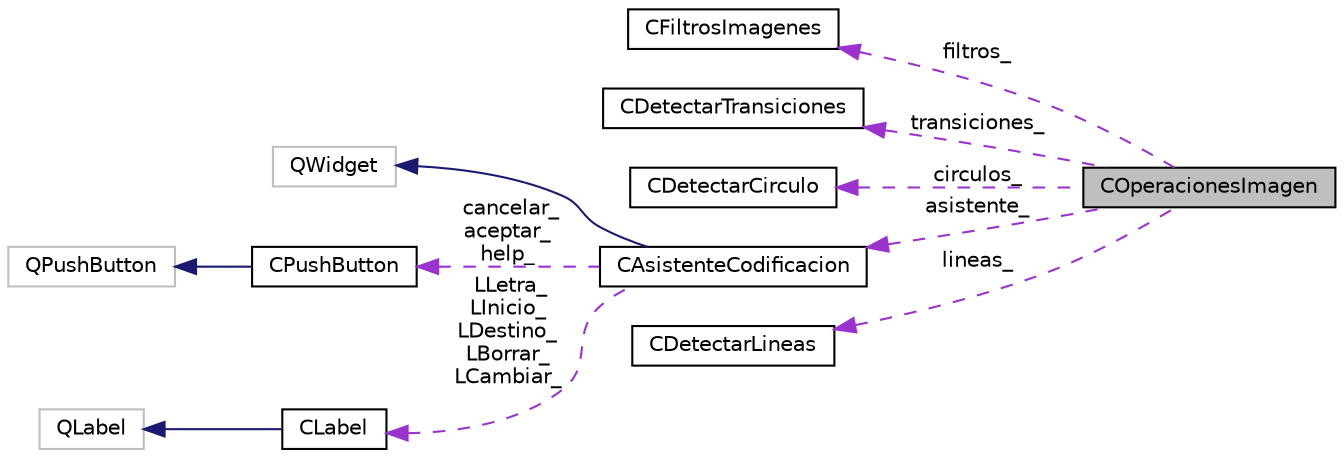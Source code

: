 digraph "COperacionesImagen"
{
  edge [fontname="Helvetica",fontsize="10",labelfontname="Helvetica",labelfontsize="10"];
  node [fontname="Helvetica",fontsize="10",shape=record];
  rankdir="LR";
  Node1 [label="COperacionesImagen",height=0.2,width=0.4,color="black", fillcolor="grey75", style="filled", fontcolor="black"];
  Node2 -> Node1 [dir="back",color="darkorchid3",fontsize="10",style="dashed",label=" filtros_" ,fontname="Helvetica"];
  Node2 [label="CFiltrosImagenes",height=0.2,width=0.4,color="black", fillcolor="white", style="filled",URL="$classCFiltrosImagenes.html"];
  Node3 -> Node1 [dir="back",color="darkorchid3",fontsize="10",style="dashed",label=" transiciones_" ,fontname="Helvetica"];
  Node3 [label="CDetectarTransiciones",height=0.2,width=0.4,color="black", fillcolor="white", style="filled",URL="$classCDetectarTransiciones.html"];
  Node4 -> Node1 [dir="back",color="darkorchid3",fontsize="10",style="dashed",label=" circulos_" ,fontname="Helvetica"];
  Node4 [label="CDetectarCirculo",height=0.2,width=0.4,color="black", fillcolor="white", style="filled",URL="$classCDetectarCirculo.html"];
  Node5 -> Node1 [dir="back",color="darkorchid3",fontsize="10",style="dashed",label=" asistente_" ,fontname="Helvetica"];
  Node5 [label="CAsistenteCodificacion",height=0.2,width=0.4,color="black", fillcolor="white", style="filled",URL="$classCAsistenteCodificacion.html"];
  Node6 -> Node5 [dir="back",color="midnightblue",fontsize="10",style="solid",fontname="Helvetica"];
  Node6 [label="QWidget",height=0.2,width=0.4,color="grey75", fillcolor="white", style="filled"];
  Node7 -> Node5 [dir="back",color="darkorchid3",fontsize="10",style="dashed",label=" cancelar_\naceptar_\nhelp_" ,fontname="Helvetica"];
  Node7 [label="CPushButton",height=0.2,width=0.4,color="black", fillcolor="white", style="filled",URL="$classCPushButton.html"];
  Node8 -> Node7 [dir="back",color="midnightblue",fontsize="10",style="solid",fontname="Helvetica"];
  Node8 [label="QPushButton",height=0.2,width=0.4,color="grey75", fillcolor="white", style="filled"];
  Node9 -> Node5 [dir="back",color="darkorchid3",fontsize="10",style="dashed",label=" LLetra_\nLInicio_\nLDestino_\nLBorrar_\nLCambiar_" ,fontname="Helvetica"];
  Node9 [label="CLabel",height=0.2,width=0.4,color="black", fillcolor="white", style="filled",URL="$classCLabel.html"];
  Node10 -> Node9 [dir="back",color="midnightblue",fontsize="10",style="solid",fontname="Helvetica"];
  Node10 [label="QLabel",height=0.2,width=0.4,color="grey75", fillcolor="white", style="filled"];
  Node11 -> Node1 [dir="back",color="darkorchid3",fontsize="10",style="dashed",label=" lineas_" ,fontname="Helvetica"];
  Node11 [label="CDetectarLineas",height=0.2,width=0.4,color="black", fillcolor="white", style="filled",URL="$classCDetectarLineas.html"];
}
